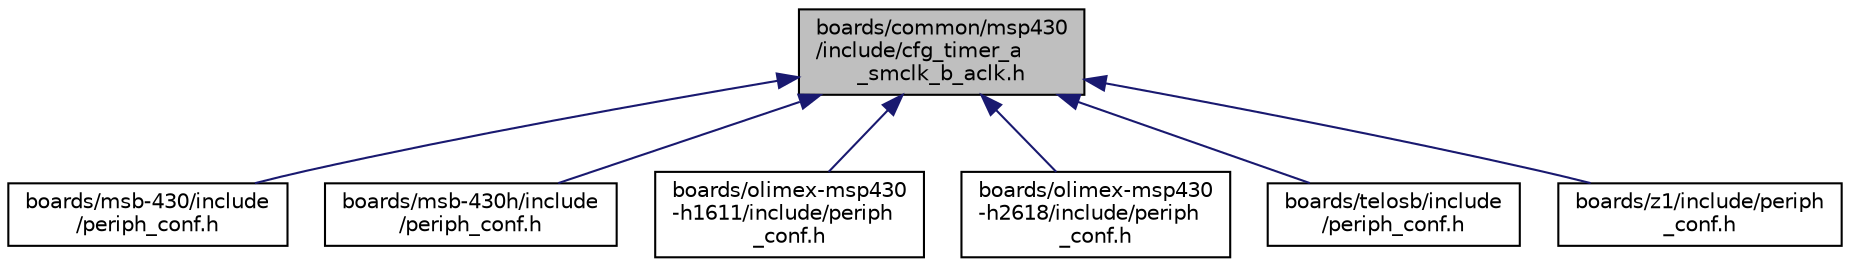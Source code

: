 digraph "boards/common/msp430/include/cfg_timer_a_smclk_b_aclk.h"
{
 // LATEX_PDF_SIZE
  edge [fontname="Helvetica",fontsize="10",labelfontname="Helvetica",labelfontsize="10"];
  node [fontname="Helvetica",fontsize="10",shape=record];
  Node1 [label="boards/common/msp430\l/include/cfg_timer_a\l_smclk_b_aclk.h",height=0.2,width=0.4,color="black", fillcolor="grey75", style="filled", fontcolor="black",tooltip="Common timer configuration for TIMER_A clocked by SMCLK and TIMER_B clocked by ACLK."];
  Node1 -> Node2 [dir="back",color="midnightblue",fontsize="10",style="solid",fontname="Helvetica"];
  Node2 [label="boards/msb-430/include\l/periph_conf.h",height=0.2,width=0.4,color="black", fillcolor="white", style="filled",URL="$boards_2msb-430_2include_2periph__conf_8h.html",tooltip="MSB-430 peripheral configuration."];
  Node1 -> Node3 [dir="back",color="midnightblue",fontsize="10",style="solid",fontname="Helvetica"];
  Node3 [label="boards/msb-430h/include\l/periph_conf.h",height=0.2,width=0.4,color="black", fillcolor="white", style="filled",URL="$boards_2msb-430h_2include_2periph__conf_8h.html",tooltip="MSB-430h peripheral configuration."];
  Node1 -> Node4 [dir="back",color="midnightblue",fontsize="10",style="solid",fontname="Helvetica"];
  Node4 [label="boards/olimex-msp430\l-h1611/include/periph\l_conf.h",height=0.2,width=0.4,color="black", fillcolor="white", style="filled",URL="$boards_2olimex-msp430-h1611_2include_2periph__conf_8h.html",tooltip="Olimex-MSP430-H1611 peripheral configuration."];
  Node1 -> Node5 [dir="back",color="midnightblue",fontsize="10",style="solid",fontname="Helvetica"];
  Node5 [label="boards/olimex-msp430\l-h2618/include/periph\l_conf.h",height=0.2,width=0.4,color="black", fillcolor="white", style="filled",URL="$boards_2olimex-msp430-h2618_2include_2periph__conf_8h.html",tooltip="Olimex-MSP430-H2618 peripheral configuration."];
  Node1 -> Node6 [dir="back",color="midnightblue",fontsize="10",style="solid",fontname="Helvetica"];
  Node6 [label="boards/telosb/include\l/periph_conf.h",height=0.2,width=0.4,color="black", fillcolor="white", style="filled",URL="$boards_2telosb_2include_2periph__conf_8h.html",tooltip="TelosB peripheral configuration."];
  Node1 -> Node7 [dir="back",color="midnightblue",fontsize="10",style="solid",fontname="Helvetica"];
  Node7 [label="boards/z1/include/periph\l_conf.h",height=0.2,width=0.4,color="black", fillcolor="white", style="filled",URL="$boards_2z1_2include_2periph__conf_8h.html",tooltip="Zolertia Z1 peripheral configuration."];
}
